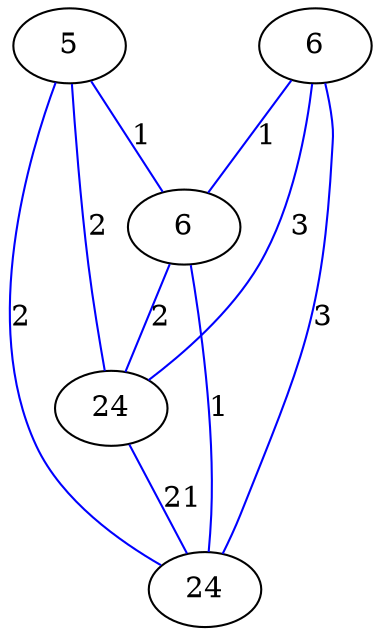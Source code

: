 graph G {
	0 [label="5"];
	1 [label="6"];
	2 [label="6"];
	3 [label="24"];
	4 [label="24"];
	0 -- 2 [label="1", color=blue];
	0 -- 3 [label="2", color=blue];
	0 -- 4 [label="2", color=blue];
	1 -- 2 [label="1", color=blue];
	1 -- 3 [label="3", color=blue];
	1 -- 4 [label="3", color=blue];
	2 -- 3 [label="2", color=blue];
	2 -- 4 [label="1", color=blue];
	3 -- 4 [label="21", color=blue];
}